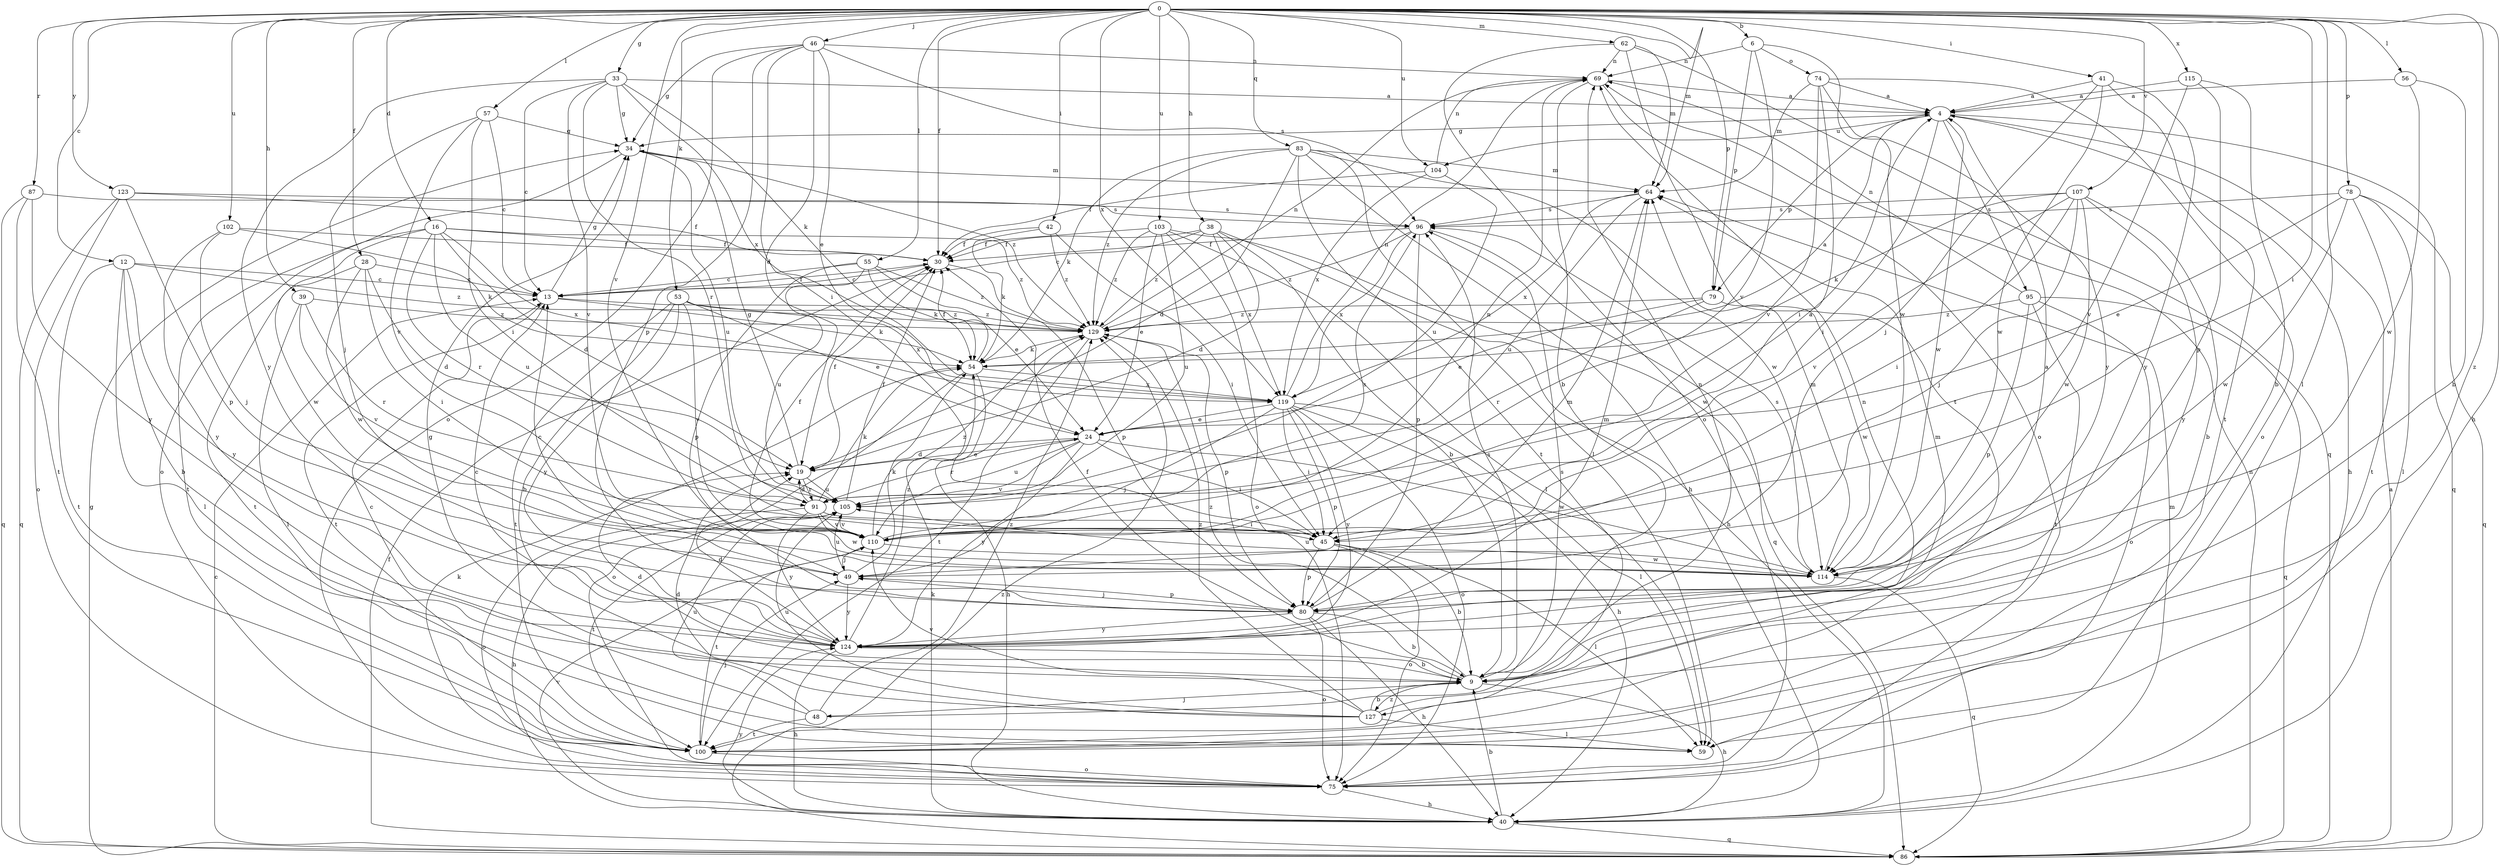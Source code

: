 strict digraph  {
0;
4;
6;
9;
12;
13;
16;
19;
24;
28;
30;
33;
34;
38;
39;
40;
41;
42;
45;
46;
48;
49;
53;
54;
55;
56;
57;
59;
62;
64;
69;
74;
75;
78;
79;
80;
83;
86;
87;
91;
95;
96;
100;
102;
103;
104;
105;
107;
110;
114;
115;
119;
123;
124;
127;
129;
0 -> 6  [label=b];
0 -> 12  [label=c];
0 -> 16  [label=d];
0 -> 28  [label=f];
0 -> 30  [label=f];
0 -> 33  [label=g];
0 -> 38  [label=h];
0 -> 39  [label=h];
0 -> 40  [label=h];
0 -> 41  [label=i];
0 -> 42  [label=i];
0 -> 45  [label=i];
0 -> 46  [label=j];
0 -> 53  [label=k];
0 -> 55  [label=l];
0 -> 56  [label=l];
0 -> 57  [label=l];
0 -> 59  [label=l];
0 -> 62  [label=m];
0 -> 64  [label=m];
0 -> 78  [label=p];
0 -> 79  [label=p];
0 -> 83  [label=q];
0 -> 87  [label=r];
0 -> 102  [label=u];
0 -> 103  [label=u];
0 -> 104  [label=u];
0 -> 107  [label=v];
0 -> 110  [label=v];
0 -> 115  [label=x];
0 -> 119  [label=x];
0 -> 123  [label=y];
0 -> 127  [label=z];
4 -> 34  [label=g];
4 -> 40  [label=h];
4 -> 45  [label=i];
4 -> 79  [label=p];
4 -> 86  [label=q];
4 -> 95  [label=s];
4 -> 104  [label=u];
4 -> 114  [label=w];
6 -> 69  [label=n];
6 -> 74  [label=o];
6 -> 79  [label=p];
6 -> 110  [label=v];
6 -> 114  [label=w];
9 -> 19  [label=d];
9 -> 30  [label=f];
9 -> 40  [label=h];
9 -> 48  [label=j];
9 -> 64  [label=m];
9 -> 69  [label=n];
9 -> 96  [label=s];
9 -> 127  [label=z];
9 -> 129  [label=z];
12 -> 9  [label=b];
12 -> 13  [label=c];
12 -> 59  [label=l];
12 -> 100  [label=t];
12 -> 124  [label=y];
12 -> 129  [label=z];
13 -> 30  [label=f];
13 -> 34  [label=g];
13 -> 54  [label=k];
13 -> 100  [label=t];
13 -> 129  [label=z];
16 -> 19  [label=d];
16 -> 30  [label=f];
16 -> 91  [label=r];
16 -> 100  [label=t];
16 -> 105  [label=u];
16 -> 114  [label=w];
16 -> 119  [label=x];
16 -> 129  [label=z];
19 -> 24  [label=e];
19 -> 30  [label=f];
19 -> 34  [label=g];
19 -> 91  [label=r];
19 -> 105  [label=u];
24 -> 19  [label=d];
24 -> 45  [label=i];
24 -> 91  [label=r];
24 -> 105  [label=u];
24 -> 110  [label=v];
24 -> 114  [label=w];
24 -> 124  [label=y];
28 -> 13  [label=c];
28 -> 19  [label=d];
28 -> 45  [label=i];
28 -> 100  [label=t];
28 -> 114  [label=w];
30 -> 13  [label=c];
30 -> 80  [label=p];
33 -> 4  [label=a];
33 -> 13  [label=c];
33 -> 34  [label=g];
33 -> 54  [label=k];
33 -> 91  [label=r];
33 -> 110  [label=v];
33 -> 119  [label=x];
33 -> 124  [label=y];
34 -> 64  [label=m];
34 -> 75  [label=o];
34 -> 105  [label=u];
34 -> 129  [label=z];
38 -> 9  [label=b];
38 -> 13  [label=c];
38 -> 19  [label=d];
38 -> 30  [label=f];
38 -> 40  [label=h];
38 -> 119  [label=x];
38 -> 129  [label=z];
39 -> 59  [label=l];
39 -> 91  [label=r];
39 -> 110  [label=v];
39 -> 129  [label=z];
40 -> 9  [label=b];
40 -> 54  [label=k];
40 -> 64  [label=m];
40 -> 86  [label=q];
40 -> 110  [label=v];
40 -> 124  [label=y];
41 -> 4  [label=a];
41 -> 49  [label=j];
41 -> 100  [label=t];
41 -> 114  [label=w];
41 -> 124  [label=y];
42 -> 30  [label=f];
42 -> 45  [label=i];
42 -> 54  [label=k];
42 -> 129  [label=z];
45 -> 9  [label=b];
45 -> 59  [label=l];
45 -> 75  [label=o];
45 -> 80  [label=p];
46 -> 19  [label=d];
46 -> 24  [label=e];
46 -> 34  [label=g];
46 -> 45  [label=i];
46 -> 69  [label=n];
46 -> 75  [label=o];
46 -> 80  [label=p];
46 -> 96  [label=s];
48 -> 13  [label=c];
48 -> 96  [label=s];
48 -> 100  [label=t];
48 -> 105  [label=u];
48 -> 129  [label=z];
49 -> 13  [label=c];
49 -> 54  [label=k];
49 -> 80  [label=p];
49 -> 105  [label=u];
49 -> 124  [label=y];
53 -> 9  [label=b];
53 -> 24  [label=e];
53 -> 100  [label=t];
53 -> 110  [label=v];
53 -> 119  [label=x];
53 -> 124  [label=y];
53 -> 129  [label=z];
54 -> 4  [label=a];
54 -> 30  [label=f];
54 -> 40  [label=h];
54 -> 75  [label=o];
54 -> 119  [label=x];
55 -> 13  [label=c];
55 -> 24  [label=e];
55 -> 54  [label=k];
55 -> 80  [label=p];
55 -> 105  [label=u];
55 -> 129  [label=z];
56 -> 4  [label=a];
56 -> 9  [label=b];
56 -> 114  [label=w];
57 -> 13  [label=c];
57 -> 34  [label=g];
57 -> 45  [label=i];
57 -> 49  [label=j];
57 -> 110  [label=v];
62 -> 64  [label=m];
62 -> 69  [label=n];
62 -> 75  [label=o];
62 -> 86  [label=q];
62 -> 100  [label=t];
64 -> 96  [label=s];
64 -> 105  [label=u];
64 -> 119  [label=x];
69 -> 4  [label=a];
69 -> 9  [label=b];
69 -> 75  [label=o];
74 -> 4  [label=a];
74 -> 45  [label=i];
74 -> 64  [label=m];
74 -> 75  [label=o];
74 -> 110  [label=v];
74 -> 124  [label=y];
75 -> 40  [label=h];
75 -> 54  [label=k];
78 -> 24  [label=e];
78 -> 59  [label=l];
78 -> 86  [label=q];
78 -> 96  [label=s];
78 -> 100  [label=t];
78 -> 114  [label=w];
79 -> 24  [label=e];
79 -> 91  [label=r];
79 -> 114  [label=w];
79 -> 129  [label=z];
80 -> 4  [label=a];
80 -> 9  [label=b];
80 -> 40  [label=h];
80 -> 49  [label=j];
80 -> 64  [label=m];
80 -> 75  [label=o];
80 -> 124  [label=y];
83 -> 19  [label=d];
83 -> 40  [label=h];
83 -> 54  [label=k];
83 -> 59  [label=l];
83 -> 64  [label=m];
83 -> 100  [label=t];
83 -> 114  [label=w];
83 -> 129  [label=z];
86 -> 4  [label=a];
86 -> 13  [label=c];
86 -> 30  [label=f];
86 -> 34  [label=g];
86 -> 69  [label=n];
86 -> 129  [label=z];
87 -> 86  [label=q];
87 -> 96  [label=s];
87 -> 100  [label=t];
87 -> 124  [label=y];
91 -> 4  [label=a];
91 -> 19  [label=d];
91 -> 45  [label=i];
91 -> 54  [label=k];
91 -> 75  [label=o];
91 -> 110  [label=v];
91 -> 114  [label=w];
91 -> 124  [label=y];
95 -> 69  [label=n];
95 -> 75  [label=o];
95 -> 80  [label=p];
95 -> 86  [label=q];
95 -> 100  [label=t];
95 -> 129  [label=z];
96 -> 30  [label=f];
96 -> 80  [label=p];
96 -> 86  [label=q];
96 -> 119  [label=x];
96 -> 129  [label=z];
100 -> 49  [label=j];
100 -> 75  [label=o];
102 -> 30  [label=f];
102 -> 49  [label=j];
102 -> 54  [label=k];
102 -> 124  [label=y];
103 -> 24  [label=e];
103 -> 30  [label=f];
103 -> 59  [label=l];
103 -> 75  [label=o];
103 -> 105  [label=u];
103 -> 114  [label=w];
103 -> 129  [label=z];
104 -> 30  [label=f];
104 -> 69  [label=n];
104 -> 105  [label=u];
104 -> 119  [label=x];
105 -> 30  [label=f];
105 -> 40  [label=h];
105 -> 100  [label=t];
105 -> 110  [label=v];
107 -> 9  [label=b];
107 -> 45  [label=i];
107 -> 49  [label=j];
107 -> 54  [label=k];
107 -> 96  [label=s];
107 -> 110  [label=v];
107 -> 114  [label=w];
107 -> 124  [label=y];
110 -> 30  [label=f];
110 -> 49  [label=j];
110 -> 69  [label=n];
110 -> 96  [label=s];
110 -> 100  [label=t];
110 -> 114  [label=w];
110 -> 129  [label=z];
114 -> 64  [label=m];
114 -> 86  [label=q];
114 -> 96  [label=s];
114 -> 105  [label=u];
115 -> 4  [label=a];
115 -> 9  [label=b];
115 -> 80  [label=p];
115 -> 110  [label=v];
119 -> 24  [label=e];
119 -> 40  [label=h];
119 -> 45  [label=i];
119 -> 49  [label=j];
119 -> 59  [label=l];
119 -> 69  [label=n];
119 -> 75  [label=o];
119 -> 80  [label=p];
119 -> 124  [label=y];
123 -> 30  [label=f];
123 -> 75  [label=o];
123 -> 80  [label=p];
123 -> 86  [label=q];
123 -> 96  [label=s];
124 -> 9  [label=b];
124 -> 13  [label=c];
124 -> 19  [label=d];
124 -> 40  [label=h];
124 -> 64  [label=m];
124 -> 129  [label=z];
127 -> 9  [label=b];
127 -> 19  [label=d];
127 -> 34  [label=g];
127 -> 59  [label=l];
127 -> 69  [label=n];
127 -> 105  [label=u];
127 -> 110  [label=v];
127 -> 129  [label=z];
129 -> 54  [label=k];
129 -> 69  [label=n];
129 -> 80  [label=p];
129 -> 100  [label=t];
}
